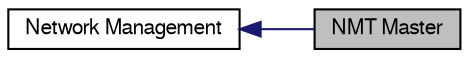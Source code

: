 digraph "NMT Master"
{
  edge [fontname="FreeSans",fontsize="10",labelfontname="FreeSans",labelfontsize="10"];
  node [fontname="FreeSans",fontsize="10",shape=record];
  rankdir=LR;
  Node0 [label="NMT Master",height=0.2,width=0.4,color="black", fillcolor="grey75", style="filled" fontcolor="black"];
  Node1 [label="Network Management",height=0.2,width=0.4,color="black", fillcolor="white", style="filled",URL="$group__networkmanagement.html"];
  Node1->Node0 [shape=plaintext, color="midnightblue", dir="back", style="solid"];
}
